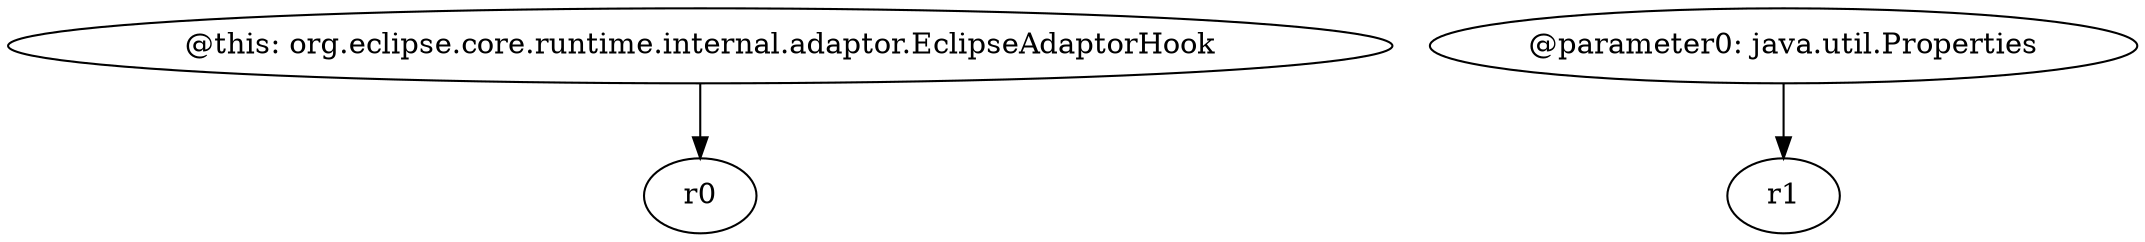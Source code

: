 digraph g {
0[label="@this: org.eclipse.core.runtime.internal.adaptor.EclipseAdaptorHook"]
1[label="r0"]
0->1[label=""]
2[label="@parameter0: java.util.Properties"]
3[label="r1"]
2->3[label=""]
}